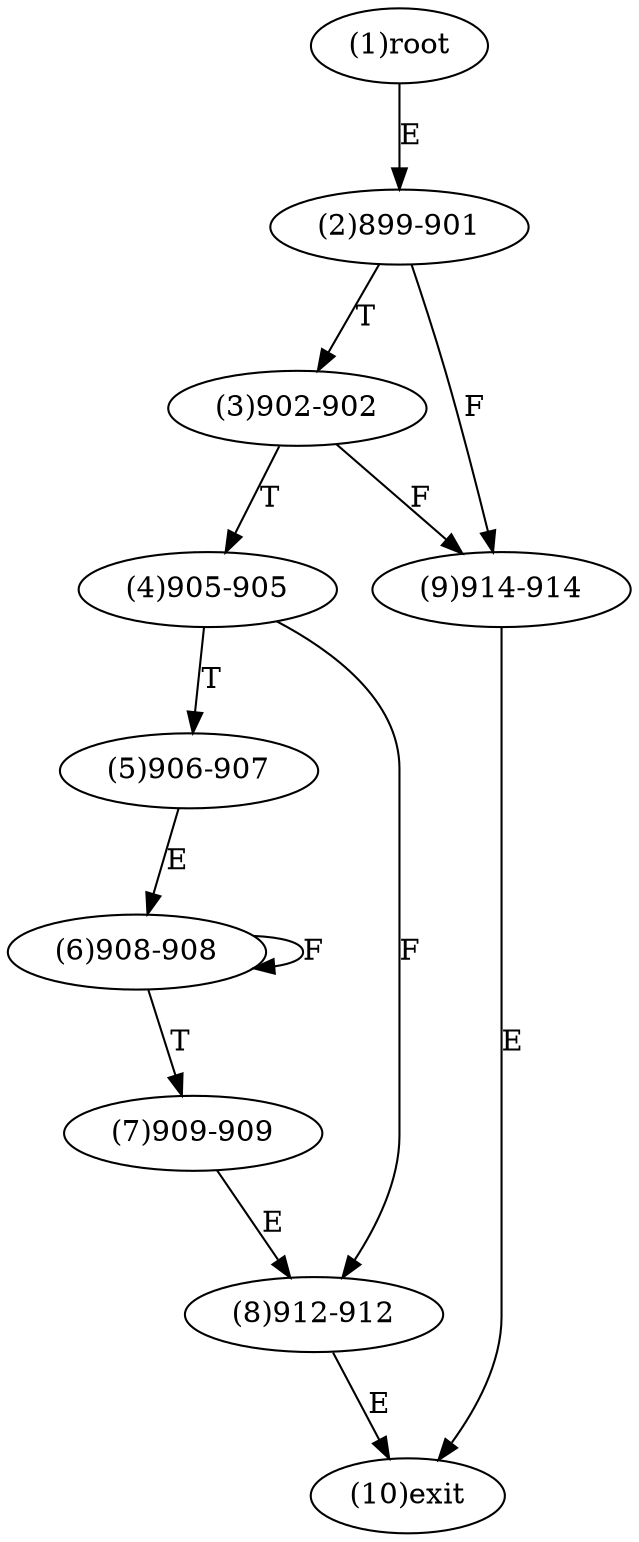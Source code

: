 digraph "" { 
1[ label="(1)root"];
2[ label="(2)899-901"];
3[ label="(3)902-902"];
4[ label="(4)905-905"];
5[ label="(5)906-907"];
6[ label="(6)908-908"];
7[ label="(7)909-909"];
8[ label="(8)912-912"];
9[ label="(9)914-914"];
10[ label="(10)exit"];
1->2[ label="E"];
2->9[ label="F"];
2->3[ label="T"];
3->9[ label="F"];
3->4[ label="T"];
4->8[ label="F"];
4->5[ label="T"];
5->6[ label="E"];
6->6[ label="F"];
6->7[ label="T"];
7->8[ label="E"];
8->10[ label="E"];
9->10[ label="E"];
}